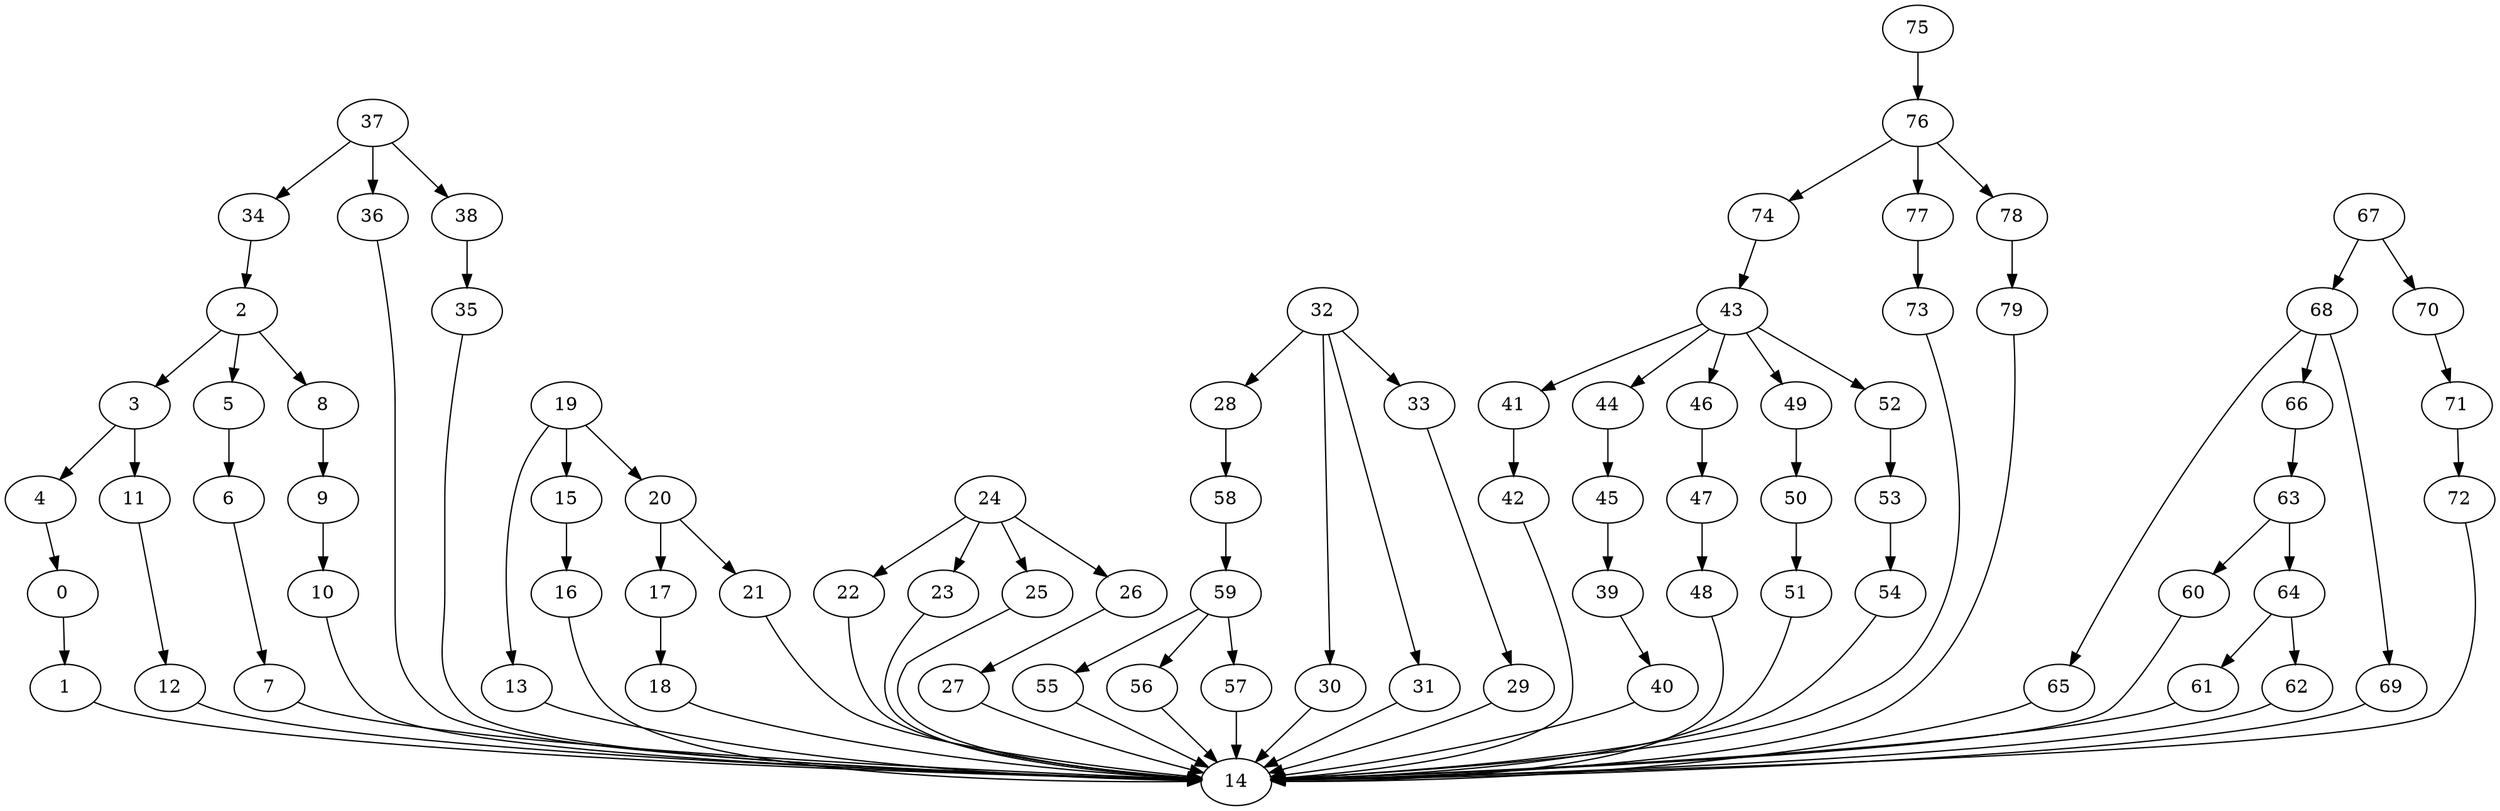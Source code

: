 strict digraph  {
0 [exec=57];
1 [exec=167];
2 [exec=174];
3 [exec=166];
4 [exec=149];
5 [exec=176];
6 [exec=196];
7 [exec=99];
8 [exec=153];
9 [exec=72];
10 [exec=174];
11 [exec=109];
12 [exec=55];
13 [exec=79];
14 [exec=116];
15 [exec=74];
16 [exec=66];
17 [exec=148];
18 [exec=146];
19 [exec=77];
20 [exec=64];
21 [exec=136];
22 [exec=199];
23 [exec=163];
24 [exec=123];
25 [exec=192];
26 [exec=141];
27 [exec=159];
28 [exec=141];
29 [exec=185];
30 [exec=122];
31 [exec=180];
32 [exec=68];
33 [exec=179];
34 [exec=126];
35 [exec=79];
36 [exec=53];
37 [exec=147];
38 [exec=137];
39 [exec=154];
40 [exec=156];
41 [exec=70];
42 [exec=200];
43 [exec=67];
44 [exec=123];
45 [exec=74];
46 [exec=58];
47 [exec=71];
48 [exec=77];
49 [exec=183];
50 [exec=184];
51 [exec=142];
52 [exec=89];
53 [exec=179];
54 [exec=174];
55 [exec=85];
56 [exec=137];
57 [exec=148];
58 [exec=196];
59 [exec=80];
60 [exec=160];
61 [exec=163];
62 [exec=80];
63 [exec=71];
64 [exec=101];
65 [exec=198];
66 [exec=165];
67 [exec=82];
68 [exec=162];
69 [exec=181];
70 [exec=73];
71 [exec=170];
72 [exec=194];
73 [exec=62];
74 [exec=164];
75 [exec=78];
76 [exec=77];
77 [exec=104];
78 [exec=51];
79 [exec=55];
0 -> 1  [comm=6];
1 -> 14  [comm=9];
2 -> 3  [comm=5];
2 -> 5  [comm=11];
2 -> 8  [comm=13];
3 -> 4  [comm=7];
3 -> 11  [comm=8];
4 -> 0  [comm=19];
5 -> 6  [comm=19];
6 -> 7  [comm=14];
7 -> 14  [comm=7];
8 -> 9  [comm=9];
9 -> 10  [comm=16];
10 -> 14  [comm=7];
11 -> 12  [comm=15];
12 -> 14  [comm=6];
13 -> 14  [comm=7];
15 -> 16  [comm=9];
16 -> 14  [comm=16];
17 -> 18  [comm=7];
18 -> 14  [comm=12];
19 -> 20  [comm=6];
19 -> 13  [comm=15];
19 -> 15  [comm=12];
20 -> 21  [comm=14];
20 -> 17  [comm=16];
21 -> 14  [comm=15];
22 -> 14  [comm=7];
23 -> 14  [comm=8];
24 -> 25  [comm=16];
24 -> 22  [comm=18];
24 -> 23  [comm=10];
24 -> 26  [comm=10];
25 -> 14  [comm=13];
26 -> 27  [comm=17];
27 -> 14  [comm=9];
28 -> 58  [comm=18];
29 -> 14  [comm=7];
30 -> 14  [comm=8];
31 -> 14  [comm=12];
32 -> 33  [comm=7];
32 -> 28  [comm=14];
32 -> 30  [comm=10];
32 -> 31  [comm=15];
33 -> 29  [comm=11];
34 -> 2  [comm=8];
35 -> 14  [comm=6];
36 -> 14  [comm=6];
37 -> 38  [comm=10];
37 -> 34  [comm=10];
37 -> 36  [comm=15];
38 -> 35  [comm=14];
39 -> 40  [comm=12];
40 -> 14  [comm=20];
41 -> 42  [comm=8];
42 -> 14  [comm=7];
43 -> 44  [comm=9];
43 -> 41  [comm=9];
43 -> 46  [comm=12];
43 -> 49  [comm=15];
43 -> 52  [comm=11];
44 -> 45  [comm=18];
45 -> 39  [comm=10];
46 -> 47  [comm=10];
47 -> 48  [comm=9];
48 -> 14  [comm=19];
49 -> 50  [comm=6];
50 -> 51  [comm=19];
51 -> 14  [comm=14];
52 -> 53  [comm=18];
53 -> 54  [comm=18];
54 -> 14  [comm=16];
55 -> 14  [comm=20];
56 -> 14  [comm=16];
57 -> 14  [comm=10];
58 -> 59  [comm=14];
59 -> 55  [comm=13];
59 -> 56  [comm=20];
59 -> 57  [comm=9];
60 -> 14  [comm=13];
61 -> 14  [comm=20];
62 -> 14  [comm=14];
63 -> 64  [comm=11];
63 -> 60  [comm=17];
64 -> 61  [comm=9];
64 -> 62  [comm=20];
65 -> 14  [comm=20];
66 -> 63  [comm=8];
67 -> 68  [comm=14];
67 -> 70  [comm=17];
68 -> 69  [comm=6];
68 -> 65  [comm=6];
68 -> 66  [comm=16];
69 -> 14  [comm=14];
70 -> 71  [comm=16];
71 -> 72  [comm=17];
72 -> 14  [comm=5];
73 -> 14  [comm=9];
74 -> 43  [comm=5];
75 -> 76  [comm=7];
76 -> 77  [comm=10];
76 -> 74  [comm=19];
76 -> 78  [comm=9];
77 -> 73  [comm=18];
78 -> 79  [comm=8];
79 -> 14  [comm=16];
}
